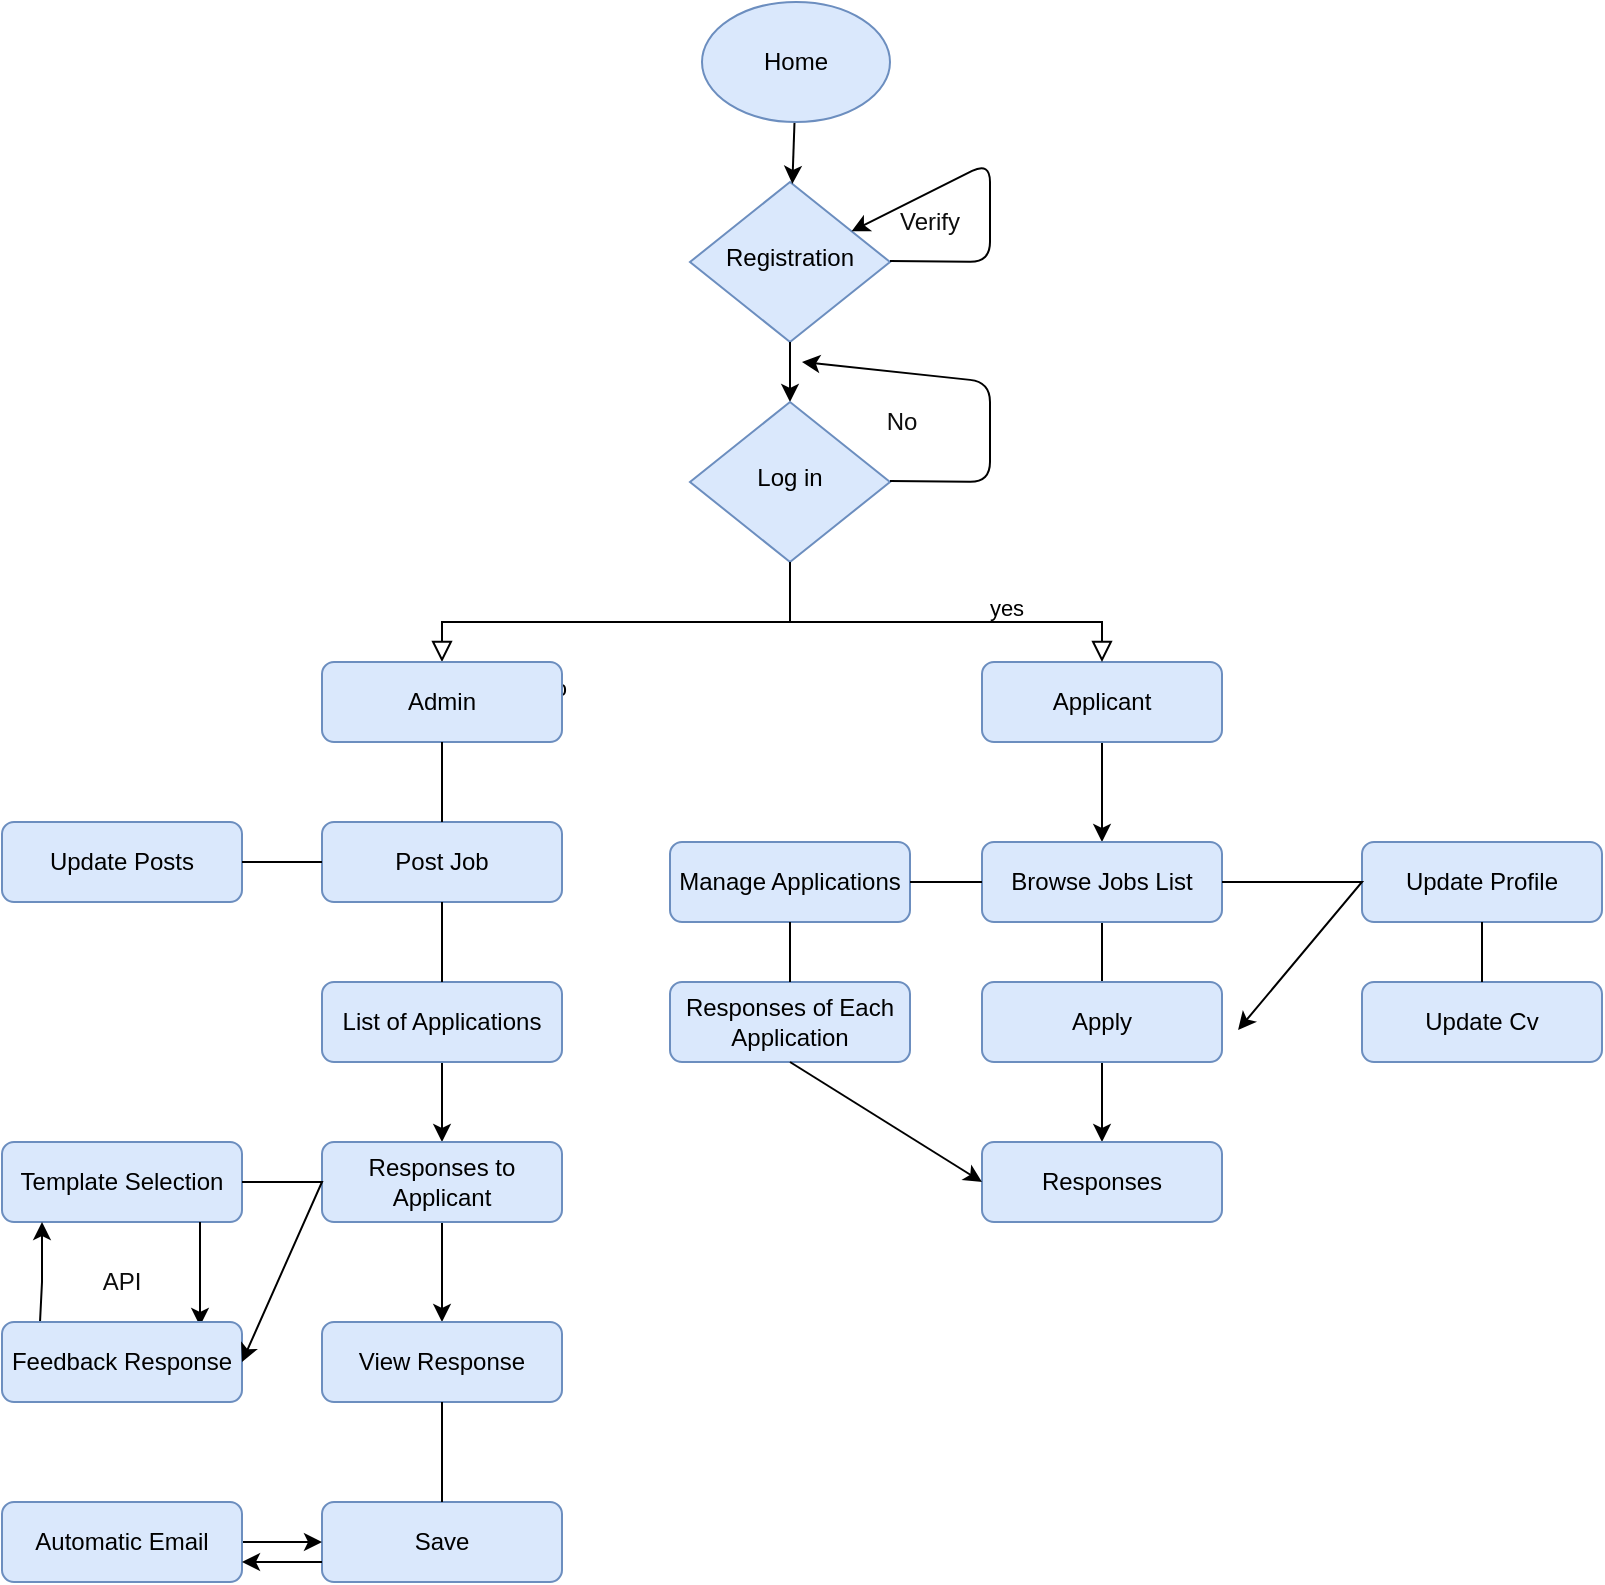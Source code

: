 <mxfile version="14.6.6" type="github">
  <diagram id="C5RBs43oDa-KdzZeNtuy" name="Page-1">
    <mxGraphModel dx="868" dy="1619" grid="1" gridSize="10" guides="1" tooltips="1" connect="1" arrows="1" fold="1" page="1" pageScale="1" pageWidth="827" pageHeight="1169" math="0" shadow="0">
      <root>
        <mxCell id="WIyWlLk6GJQsqaUBKTNV-0" />
        <mxCell id="WIyWlLk6GJQsqaUBKTNV-1" parent="WIyWlLk6GJQsqaUBKTNV-0" />
        <mxCell id="41-1ILjIKxxHTIYospFu-32" value="" style="edgeStyle=none;rounded=0;orthogonalLoop=1;jettySize=auto;html=1;labelBackgroundColor=#000000;fontColor=#0D0D0D;align=right;" edge="1" parent="WIyWlLk6GJQsqaUBKTNV-1" source="WIyWlLk6GJQsqaUBKTNV-3" target="41-1ILjIKxxHTIYospFu-10">
          <mxGeometry relative="1" as="geometry" />
        </mxCell>
        <mxCell id="WIyWlLk6GJQsqaUBKTNV-3" value="List of Applications" style="rounded=1;whiteSpace=wrap;html=1;fontSize=12;glass=0;strokeWidth=1;shadow=0;fillColor=#dae8fc;strokeColor=#6c8ebf;" parent="WIyWlLk6GJQsqaUBKTNV-1" vertex="1">
          <mxGeometry x="180" y="360" width="120" height="40" as="geometry" />
        </mxCell>
        <mxCell id="WIyWlLk6GJQsqaUBKTNV-6" value="Registration" style="rhombus;whiteSpace=wrap;html=1;shadow=0;fontFamily=Helvetica;fontSize=12;align=center;strokeWidth=1;spacing=6;spacingTop=-4;fillColor=#dae8fc;strokeColor=#6c8ebf;" parent="WIyWlLk6GJQsqaUBKTNV-1" vertex="1">
          <mxGeometry x="364" y="-40" width="100" height="80" as="geometry" />
        </mxCell>
        <mxCell id="41-1ILjIKxxHTIYospFu-40" value="" style="edgeStyle=none;rounded=0;orthogonalLoop=1;jettySize=auto;html=1;labelBackgroundColor=#000000;fontColor=#0D0D0D;align=right;" edge="1" parent="WIyWlLk6GJQsqaUBKTNV-1" source="WIyWlLk6GJQsqaUBKTNV-7" target="41-1ILjIKxxHTIYospFu-7">
          <mxGeometry relative="1" as="geometry" />
        </mxCell>
        <mxCell id="WIyWlLk6GJQsqaUBKTNV-7" value="Applicant" style="rounded=1;whiteSpace=wrap;html=1;fontSize=12;glass=0;strokeWidth=1;shadow=0;fillColor=#dae8fc;strokeColor=#6c8ebf;" parent="WIyWlLk6GJQsqaUBKTNV-1" vertex="1">
          <mxGeometry x="510" y="200" width="120" height="40" as="geometry" />
        </mxCell>
        <mxCell id="WIyWlLk6GJQsqaUBKTNV-8" value="No" style="rounded=0;html=1;jettySize=auto;orthogonalLoop=1;fontSize=11;endArrow=block;endFill=0;endSize=8;strokeWidth=1;shadow=0;labelBackgroundColor=none;edgeStyle=orthogonalEdgeStyle;verticalAlign=top;exitX=0.5;exitY=1;exitDx=0;exitDy=0;" parent="WIyWlLk6GJQsqaUBKTNV-1" source="WIyWlLk6GJQsqaUBKTNV-10" target="WIyWlLk6GJQsqaUBKTNV-11" edge="1">
          <mxGeometry x="0.333" y="20" relative="1" as="geometry">
            <mxPoint as="offset" />
            <Array as="points">
              <mxPoint x="414" y="180" />
            </Array>
          </mxGeometry>
        </mxCell>
        <mxCell id="41-1ILjIKxxHTIYospFu-58" value="" style="edgeStyle=none;rounded=0;orthogonalLoop=1;jettySize=auto;html=1;labelBackgroundColor=#000000;fontColor=#0D0D0D;align=right;" edge="1" parent="WIyWlLk6GJQsqaUBKTNV-1" source="WIyWlLk6GJQsqaUBKTNV-6" target="WIyWlLk6GJQsqaUBKTNV-10">
          <mxGeometry relative="1" as="geometry" />
        </mxCell>
        <mxCell id="WIyWlLk6GJQsqaUBKTNV-10" value="Log in" style="rhombus;whiteSpace=wrap;html=1;shadow=0;fontFamily=Helvetica;fontSize=12;align=center;strokeWidth=1;spacing=6;spacingTop=-4;fillColor=#dae8fc;strokeColor=#6c8ebf;" parent="WIyWlLk6GJQsqaUBKTNV-1" vertex="1">
          <mxGeometry x="364" y="70" width="100" height="80" as="geometry" />
        </mxCell>
        <mxCell id="WIyWlLk6GJQsqaUBKTNV-11" value="Admin" style="rounded=1;whiteSpace=wrap;html=1;fontSize=12;glass=0;strokeWidth=1;shadow=0;fillColor=#dae8fc;strokeColor=#6c8ebf;" parent="WIyWlLk6GJQsqaUBKTNV-1" vertex="1">
          <mxGeometry x="180" y="200" width="120" height="40" as="geometry" />
        </mxCell>
        <mxCell id="41-1ILjIKxxHTIYospFu-57" value="" style="edgeStyle=none;rounded=0;orthogonalLoop=1;jettySize=auto;html=1;labelBackgroundColor=#000000;fontColor=#0D0D0D;align=right;" edge="1" parent="WIyWlLk6GJQsqaUBKTNV-1" source="41-1ILjIKxxHTIYospFu-0" target="WIyWlLk6GJQsqaUBKTNV-6">
          <mxGeometry relative="1" as="geometry" />
        </mxCell>
        <mxCell id="41-1ILjIKxxHTIYospFu-0" value="Home" style="ellipse;whiteSpace=wrap;html=1;fillColor=#dae8fc;strokeColor=#6c8ebf;" vertex="1" parent="WIyWlLk6GJQsqaUBKTNV-1">
          <mxGeometry x="370" y="-130" width="94" height="60" as="geometry" />
        </mxCell>
        <mxCell id="41-1ILjIKxxHTIYospFu-6" value="yes" style="rounded=0;html=1;jettySize=auto;orthogonalLoop=1;fontSize=11;endArrow=block;endFill=0;endSize=8;strokeWidth=1;shadow=0;labelBackgroundColor=none;edgeStyle=orthogonalEdgeStyle;exitX=0.5;exitY=1;exitDx=0;exitDy=0;verticalAlign=top;" edge="1" parent="WIyWlLk6GJQsqaUBKTNV-1" source="WIyWlLk6GJQsqaUBKTNV-10" target="WIyWlLk6GJQsqaUBKTNV-7">
          <mxGeometry x="0.333" y="20" relative="1" as="geometry">
            <mxPoint as="offset" />
            <mxPoint x="650" y="130" as="sourcePoint" />
            <mxPoint x="570" y="160" as="targetPoint" />
            <Array as="points">
              <mxPoint x="414" y="180" />
              <mxPoint x="570" y="180" />
            </Array>
          </mxGeometry>
        </mxCell>
        <mxCell id="41-1ILjIKxxHTIYospFu-41" value="" style="edgeStyle=none;rounded=0;orthogonalLoop=1;jettySize=auto;html=1;labelBackgroundColor=#000000;fontColor=#0D0D0D;align=right;" edge="1" parent="WIyWlLk6GJQsqaUBKTNV-1" source="41-1ILjIKxxHTIYospFu-7" target="41-1ILjIKxxHTIYospFu-28">
          <mxGeometry relative="1" as="geometry" />
        </mxCell>
        <mxCell id="41-1ILjIKxxHTIYospFu-7" value="Browse Jobs List" style="rounded=1;whiteSpace=wrap;html=1;fontSize=12;glass=0;strokeWidth=1;shadow=0;fillColor=#dae8fc;strokeColor=#6c8ebf;" vertex="1" parent="WIyWlLk6GJQsqaUBKTNV-1">
          <mxGeometry x="510" y="290" width="120" height="40" as="geometry" />
        </mxCell>
        <mxCell id="41-1ILjIKxxHTIYospFu-8" value="Save" style="rounded=1;whiteSpace=wrap;html=1;fontSize=12;glass=0;strokeWidth=1;shadow=0;fillColor=#dae8fc;strokeColor=#6c8ebf;" vertex="1" parent="WIyWlLk6GJQsqaUBKTNV-1">
          <mxGeometry x="180" y="620" width="120" height="40" as="geometry" />
        </mxCell>
        <mxCell id="41-1ILjIKxxHTIYospFu-9" value="Post Job" style="rounded=1;whiteSpace=wrap;html=1;fontSize=12;glass=0;strokeWidth=1;shadow=0;fillColor=#dae8fc;strokeColor=#6c8ebf;" vertex="1" parent="WIyWlLk6GJQsqaUBKTNV-1">
          <mxGeometry x="180" y="280" width="120" height="40" as="geometry" />
        </mxCell>
        <mxCell id="41-1ILjIKxxHTIYospFu-33" value="" style="edgeStyle=none;rounded=0;orthogonalLoop=1;jettySize=auto;html=1;labelBackgroundColor=#000000;fontColor=#0D0D0D;align=right;" edge="1" parent="WIyWlLk6GJQsqaUBKTNV-1" source="41-1ILjIKxxHTIYospFu-10" target="41-1ILjIKxxHTIYospFu-15">
          <mxGeometry relative="1" as="geometry" />
        </mxCell>
        <mxCell id="41-1ILjIKxxHTIYospFu-10" value="Responses to Applicant" style="rounded=1;whiteSpace=wrap;html=1;fontSize=12;glass=0;strokeWidth=1;shadow=0;fillColor=#dae8fc;strokeColor=#6c8ebf;" vertex="1" parent="WIyWlLk6GJQsqaUBKTNV-1">
          <mxGeometry x="180" y="440" width="120" height="40" as="geometry" />
        </mxCell>
        <mxCell id="41-1ILjIKxxHTIYospFu-11" value="Template Selection" style="rounded=1;whiteSpace=wrap;html=1;fontSize=12;glass=0;strokeWidth=1;shadow=0;fillColor=#dae8fc;strokeColor=#6c8ebf;" vertex="1" parent="WIyWlLk6GJQsqaUBKTNV-1">
          <mxGeometry x="20" y="440" width="120" height="40" as="geometry" />
        </mxCell>
        <mxCell id="41-1ILjIKxxHTIYospFu-35" value="" style="edgeStyle=none;rounded=0;orthogonalLoop=1;jettySize=auto;html=1;labelBackgroundColor=#000000;fontColor=#0D0D0D;align=right;" edge="1" parent="WIyWlLk6GJQsqaUBKTNV-1" source="41-1ILjIKxxHTIYospFu-12" target="41-1ILjIKxxHTIYospFu-8">
          <mxGeometry relative="1" as="geometry" />
        </mxCell>
        <mxCell id="41-1ILjIKxxHTIYospFu-12" value="Automatic Email" style="rounded=1;whiteSpace=wrap;html=1;fontSize=12;glass=0;strokeWidth=1;shadow=0;fillColor=#dae8fc;strokeColor=#6c8ebf;" vertex="1" parent="WIyWlLk6GJQsqaUBKTNV-1">
          <mxGeometry x="20" y="620" width="120" height="40" as="geometry" />
        </mxCell>
        <mxCell id="41-1ILjIKxxHTIYospFu-38" value="" style="edgeStyle=none;rounded=0;orthogonalLoop=1;jettySize=auto;html=1;labelBackgroundColor=#000000;fontColor=#0D0D0D;align=right;exitX=0.158;exitY=0.025;exitDx=0;exitDy=0;exitPerimeter=0;" edge="1" parent="WIyWlLk6GJQsqaUBKTNV-1" source="41-1ILjIKxxHTIYospFu-13">
          <mxGeometry relative="1" as="geometry">
            <mxPoint x="40" y="480" as="targetPoint" />
            <Array as="points">
              <mxPoint x="40" y="510" />
            </Array>
          </mxGeometry>
        </mxCell>
        <mxCell id="41-1ILjIKxxHTIYospFu-39" value="" style="edgeStyle=none;rounded=0;orthogonalLoop=1;jettySize=auto;html=1;labelBackgroundColor=#000000;fontColor=#0D0D0D;align=right;entryX=0.825;entryY=0.05;entryDx=0;entryDy=0;entryPerimeter=0;exitX=0.825;exitY=1;exitDx=0;exitDy=0;exitPerimeter=0;" edge="1" parent="WIyWlLk6GJQsqaUBKTNV-1" source="41-1ILjIKxxHTIYospFu-11" target="41-1ILjIKxxHTIYospFu-13">
          <mxGeometry relative="1" as="geometry">
            <mxPoint x="119" y="490" as="sourcePoint" />
            <Array as="points" />
          </mxGeometry>
        </mxCell>
        <mxCell id="41-1ILjIKxxHTIYospFu-13" value="Feedback Response" style="rounded=1;whiteSpace=wrap;html=1;fontSize=12;glass=0;strokeWidth=1;shadow=0;fillColor=#dae8fc;strokeColor=#6c8ebf;" vertex="1" parent="WIyWlLk6GJQsqaUBKTNV-1">
          <mxGeometry x="20" y="530" width="120" height="40" as="geometry" />
        </mxCell>
        <mxCell id="41-1ILjIKxxHTIYospFu-14" value="Update Posts" style="rounded=1;whiteSpace=wrap;html=1;fontSize=12;glass=0;strokeWidth=1;shadow=0;fillColor=#dae8fc;strokeColor=#6c8ebf;" vertex="1" parent="WIyWlLk6GJQsqaUBKTNV-1">
          <mxGeometry x="20" y="280" width="120" height="40" as="geometry" />
        </mxCell>
        <mxCell id="41-1ILjIKxxHTIYospFu-15" value="View Response" style="rounded=1;whiteSpace=wrap;html=1;fontSize=12;glass=0;strokeWidth=1;shadow=0;fillColor=#dae8fc;strokeColor=#6c8ebf;" vertex="1" parent="WIyWlLk6GJQsqaUBKTNV-1">
          <mxGeometry x="180" y="530" width="120" height="40" as="geometry" />
        </mxCell>
        <mxCell id="41-1ILjIKxxHTIYospFu-24" value="Apply" style="rounded=1;whiteSpace=wrap;html=1;fontSize=12;glass=0;strokeWidth=1;shadow=0;fillColor=#dae8fc;strokeColor=#6c8ebf;" vertex="1" parent="WIyWlLk6GJQsqaUBKTNV-1">
          <mxGeometry x="510" y="360" width="120" height="40" as="geometry" />
        </mxCell>
        <mxCell id="41-1ILjIKxxHTIYospFu-25" value="Update Cv" style="rounded=1;whiteSpace=wrap;html=1;fontSize=12;glass=0;strokeWidth=1;shadow=0;fillColor=#dae8fc;strokeColor=#6c8ebf;" vertex="1" parent="WIyWlLk6GJQsqaUBKTNV-1">
          <mxGeometry x="700" y="360" width="120" height="40" as="geometry" />
        </mxCell>
        <mxCell id="41-1ILjIKxxHTIYospFu-26" value="Update Profile" style="rounded=1;whiteSpace=wrap;html=1;fontSize=12;glass=0;strokeWidth=1;shadow=0;fillColor=#dae8fc;strokeColor=#6c8ebf;" vertex="1" parent="WIyWlLk6GJQsqaUBKTNV-1">
          <mxGeometry x="700" y="290" width="120" height="40" as="geometry" />
        </mxCell>
        <mxCell id="41-1ILjIKxxHTIYospFu-27" value="Manage Applications" style="rounded=1;whiteSpace=wrap;html=1;fontSize=12;glass=0;strokeWidth=1;shadow=0;fillColor=#dae8fc;strokeColor=#6c8ebf;" vertex="1" parent="WIyWlLk6GJQsqaUBKTNV-1">
          <mxGeometry x="354" y="290" width="120" height="40" as="geometry" />
        </mxCell>
        <mxCell id="41-1ILjIKxxHTIYospFu-28" value="Responses" style="rounded=1;whiteSpace=wrap;html=1;fontSize=12;glass=0;strokeWidth=1;shadow=0;fillColor=#dae8fc;strokeColor=#6c8ebf;" vertex="1" parent="WIyWlLk6GJQsqaUBKTNV-1">
          <mxGeometry x="510" y="440" width="120" height="40" as="geometry" />
        </mxCell>
        <mxCell id="41-1ILjIKxxHTIYospFu-30" value="Responses of Each Application" style="rounded=1;whiteSpace=wrap;html=1;fontSize=12;glass=0;strokeWidth=1;shadow=0;fillColor=#dae8fc;strokeColor=#6c8ebf;" vertex="1" parent="WIyWlLk6GJQsqaUBKTNV-1">
          <mxGeometry x="354" y="360" width="120" height="40" as="geometry" />
        </mxCell>
        <mxCell id="41-1ILjIKxxHTIYospFu-36" value="" style="edgeStyle=none;rounded=0;orthogonalLoop=1;jettySize=auto;html=1;labelBackgroundColor=#000000;fontColor=#0D0D0D;align=right;exitX=0;exitY=0.75;exitDx=0;exitDy=0;entryX=1;entryY=0.75;entryDx=0;entryDy=0;" edge="1" parent="WIyWlLk6GJQsqaUBKTNV-1" source="41-1ILjIKxxHTIYospFu-8" target="41-1ILjIKxxHTIYospFu-12">
          <mxGeometry relative="1" as="geometry">
            <mxPoint x="190" y="650" as="sourcePoint" />
            <mxPoint x="150" y="650" as="targetPoint" />
            <Array as="points" />
          </mxGeometry>
        </mxCell>
        <mxCell id="41-1ILjIKxxHTIYospFu-37" value="" style="edgeStyle=none;rounded=0;orthogonalLoop=1;jettySize=auto;html=1;labelBackgroundColor=#000000;fontColor=#0D0D0D;align=right;exitX=1;exitY=0.5;exitDx=0;exitDy=0;entryX=1;entryY=0.5;entryDx=0;entryDy=0;" edge="1" parent="WIyWlLk6GJQsqaUBKTNV-1" source="41-1ILjIKxxHTIYospFu-11" target="41-1ILjIKxxHTIYospFu-13">
          <mxGeometry relative="1" as="geometry">
            <mxPoint x="150" y="470" as="sourcePoint" />
            <mxPoint x="140" y="520" as="targetPoint" />
            <Array as="points">
              <mxPoint x="180" y="460" />
            </Array>
          </mxGeometry>
        </mxCell>
        <mxCell id="41-1ILjIKxxHTIYospFu-42" value="" style="edgeStyle=none;rounded=0;orthogonalLoop=1;jettySize=auto;html=1;labelBackgroundColor=#000000;fontColor=#0D0D0D;align=right;entryX=1.067;entryY=0.6;entryDx=0;entryDy=0;entryPerimeter=0;exitX=1;exitY=0.5;exitDx=0;exitDy=0;" edge="1" parent="WIyWlLk6GJQsqaUBKTNV-1" source="41-1ILjIKxxHTIYospFu-7" target="41-1ILjIKxxHTIYospFu-24">
          <mxGeometry relative="1" as="geometry">
            <mxPoint x="580" y="250" as="sourcePoint" />
            <mxPoint x="580" y="300" as="targetPoint" />
            <Array as="points">
              <mxPoint x="700" y="310" />
            </Array>
          </mxGeometry>
        </mxCell>
        <mxCell id="41-1ILjIKxxHTIYospFu-43" value="" style="endArrow=none;html=1;labelBackgroundColor=#000000;fontColor=#0D0D0D;align=right;exitX=1;exitY=0.5;exitDx=0;exitDy=0;entryX=0;entryY=0.5;entryDx=0;entryDy=0;" edge="1" parent="WIyWlLk6GJQsqaUBKTNV-1" source="41-1ILjIKxxHTIYospFu-14" target="41-1ILjIKxxHTIYospFu-9">
          <mxGeometry width="50" height="50" relative="1" as="geometry">
            <mxPoint x="150" y="330" as="sourcePoint" />
            <mxPoint x="200" y="280" as="targetPoint" />
          </mxGeometry>
        </mxCell>
        <mxCell id="41-1ILjIKxxHTIYospFu-44" value="" style="endArrow=none;html=1;labelBackgroundColor=#000000;fontColor=#0D0D0D;align=right;exitX=0.5;exitY=0;exitDx=0;exitDy=0;entryX=0.5;entryY=1;entryDx=0;entryDy=0;" edge="1" parent="WIyWlLk6GJQsqaUBKTNV-1" source="41-1ILjIKxxHTIYospFu-9" target="WIyWlLk6GJQsqaUBKTNV-11">
          <mxGeometry width="50" height="50" relative="1" as="geometry">
            <mxPoint x="150" y="330" as="sourcePoint" />
            <mxPoint x="238" y="247" as="targetPoint" />
          </mxGeometry>
        </mxCell>
        <mxCell id="41-1ILjIKxxHTIYospFu-45" value="" style="endArrow=none;html=1;labelBackgroundColor=#000000;fontColor=#0D0D0D;align=right;exitX=0.5;exitY=0;exitDx=0;exitDy=0;entryX=0.5;entryY=1;entryDx=0;entryDy=0;" edge="1" parent="WIyWlLk6GJQsqaUBKTNV-1" source="WIyWlLk6GJQsqaUBKTNV-3" target="41-1ILjIKxxHTIYospFu-9">
          <mxGeometry width="50" height="50" relative="1" as="geometry">
            <mxPoint x="150" y="330" as="sourcePoint" />
            <mxPoint x="200" y="280" as="targetPoint" />
          </mxGeometry>
        </mxCell>
        <mxCell id="41-1ILjIKxxHTIYospFu-46" value="" style="endArrow=none;html=1;labelBackgroundColor=#000000;fontColor=#0D0D0D;align=right;entryX=0.5;entryY=1;entryDx=0;entryDy=0;exitX=0.5;exitY=0;exitDx=0;exitDy=0;" edge="1" parent="WIyWlLk6GJQsqaUBKTNV-1" source="41-1ILjIKxxHTIYospFu-8" target="41-1ILjIKxxHTIYospFu-15">
          <mxGeometry width="50" height="50" relative="1" as="geometry">
            <mxPoint x="150" y="490" as="sourcePoint" />
            <mxPoint x="200" y="440" as="targetPoint" />
          </mxGeometry>
        </mxCell>
        <mxCell id="41-1ILjIKxxHTIYospFu-47" value="" style="endArrow=none;html=1;labelBackgroundColor=#000000;fontColor=#0D0D0D;align=right;exitX=1;exitY=0.5;exitDx=0;exitDy=0;entryX=0;entryY=0.5;entryDx=0;entryDy=0;" edge="1" parent="WIyWlLk6GJQsqaUBKTNV-1" source="41-1ILjIKxxHTIYospFu-27" target="41-1ILjIKxxHTIYospFu-7">
          <mxGeometry width="50" height="50" relative="1" as="geometry">
            <mxPoint x="470" y="440" as="sourcePoint" />
            <mxPoint x="510" y="384" as="targetPoint" />
          </mxGeometry>
        </mxCell>
        <mxCell id="41-1ILjIKxxHTIYospFu-48" value="" style="endArrow=none;html=1;labelBackgroundColor=#000000;fontColor=#0D0D0D;align=right;exitX=0.5;exitY=0;exitDx=0;exitDy=0;entryX=0.5;entryY=1;entryDx=0;entryDy=0;" edge="1" parent="WIyWlLk6GJQsqaUBKTNV-1" source="41-1ILjIKxxHTIYospFu-30" target="41-1ILjIKxxHTIYospFu-27">
          <mxGeometry width="50" height="50" relative="1" as="geometry">
            <mxPoint x="484" y="390" as="sourcePoint" />
            <mxPoint x="520" y="390" as="targetPoint" />
          </mxGeometry>
        </mxCell>
        <mxCell id="41-1ILjIKxxHTIYospFu-49" value="" style="endArrow=classic;html=1;labelBackgroundColor=#000000;fontColor=#0D0D0D;align=right;exitX=0.5;exitY=1;exitDx=0;exitDy=0;entryX=0;entryY=0.5;entryDx=0;entryDy=0;" edge="1" parent="WIyWlLk6GJQsqaUBKTNV-1" source="41-1ILjIKxxHTIYospFu-30" target="41-1ILjIKxxHTIYospFu-28">
          <mxGeometry width="50" height="50" relative="1" as="geometry">
            <mxPoint x="330" y="490" as="sourcePoint" />
            <mxPoint x="500" y="450" as="targetPoint" />
          </mxGeometry>
        </mxCell>
        <mxCell id="41-1ILjIKxxHTIYospFu-50" value="" style="endArrow=none;html=1;labelBackgroundColor=#000000;fontColor=#0D0D0D;align=right;entryX=0.5;entryY=1;entryDx=0;entryDy=0;" edge="1" parent="WIyWlLk6GJQsqaUBKTNV-1" target="41-1ILjIKxxHTIYospFu-26">
          <mxGeometry width="50" height="50" relative="1" as="geometry">
            <mxPoint x="760" y="360" as="sourcePoint" />
            <mxPoint x="790" y="330" as="targetPoint" />
          </mxGeometry>
        </mxCell>
        <mxCell id="41-1ILjIKxxHTIYospFu-51" value="API" style="text;html=1;strokeColor=none;fillColor=none;align=center;verticalAlign=middle;whiteSpace=wrap;rounded=0;fontColor=#0D0D0D;" vertex="1" parent="WIyWlLk6GJQsqaUBKTNV-1">
          <mxGeometry x="60" y="500" width="40" height="20" as="geometry" />
        </mxCell>
        <mxCell id="41-1ILjIKxxHTIYospFu-54" value="Verify&lt;br&gt;" style="text;html=1;strokeColor=none;fillColor=none;align=center;verticalAlign=middle;whiteSpace=wrap;rounded=0;fontColor=#0D0D0D;" vertex="1" parent="WIyWlLk6GJQsqaUBKTNV-1">
          <mxGeometry x="464" y="-30" width="40" height="20" as="geometry" />
        </mxCell>
        <mxCell id="41-1ILjIKxxHTIYospFu-59" value="" style="endArrow=classic;html=1;labelBackgroundColor=#000000;fontColor=#0D0D0D;align=right;" edge="1" parent="WIyWlLk6GJQsqaUBKTNV-1">
          <mxGeometry width="50" height="50" relative="1" as="geometry">
            <mxPoint x="464" y="109.5" as="sourcePoint" />
            <mxPoint x="420" y="50" as="targetPoint" />
            <Array as="points">
              <mxPoint x="514" y="110" />
              <mxPoint x="514" y="60" />
            </Array>
          </mxGeometry>
        </mxCell>
        <mxCell id="41-1ILjIKxxHTIYospFu-60" value="" style="endArrow=classic;html=1;labelBackgroundColor=#000000;fontColor=#0D0D0D;align=right;" edge="1" parent="WIyWlLk6GJQsqaUBKTNV-1" target="WIyWlLk6GJQsqaUBKTNV-6">
          <mxGeometry width="50" height="50" relative="1" as="geometry">
            <mxPoint x="464" y="-0.5" as="sourcePoint" />
            <mxPoint x="420" y="-60" as="targetPoint" />
            <Array as="points">
              <mxPoint x="514" />
              <mxPoint x="514" y="-50" />
            </Array>
          </mxGeometry>
        </mxCell>
        <mxCell id="41-1ILjIKxxHTIYospFu-61" value="No" style="text;html=1;strokeColor=none;fillColor=none;align=center;verticalAlign=middle;whiteSpace=wrap;rounded=0;fontColor=#0D0D0D;" vertex="1" parent="WIyWlLk6GJQsqaUBKTNV-1">
          <mxGeometry x="450" y="70" width="40" height="20" as="geometry" />
        </mxCell>
      </root>
    </mxGraphModel>
  </diagram>
</mxfile>
